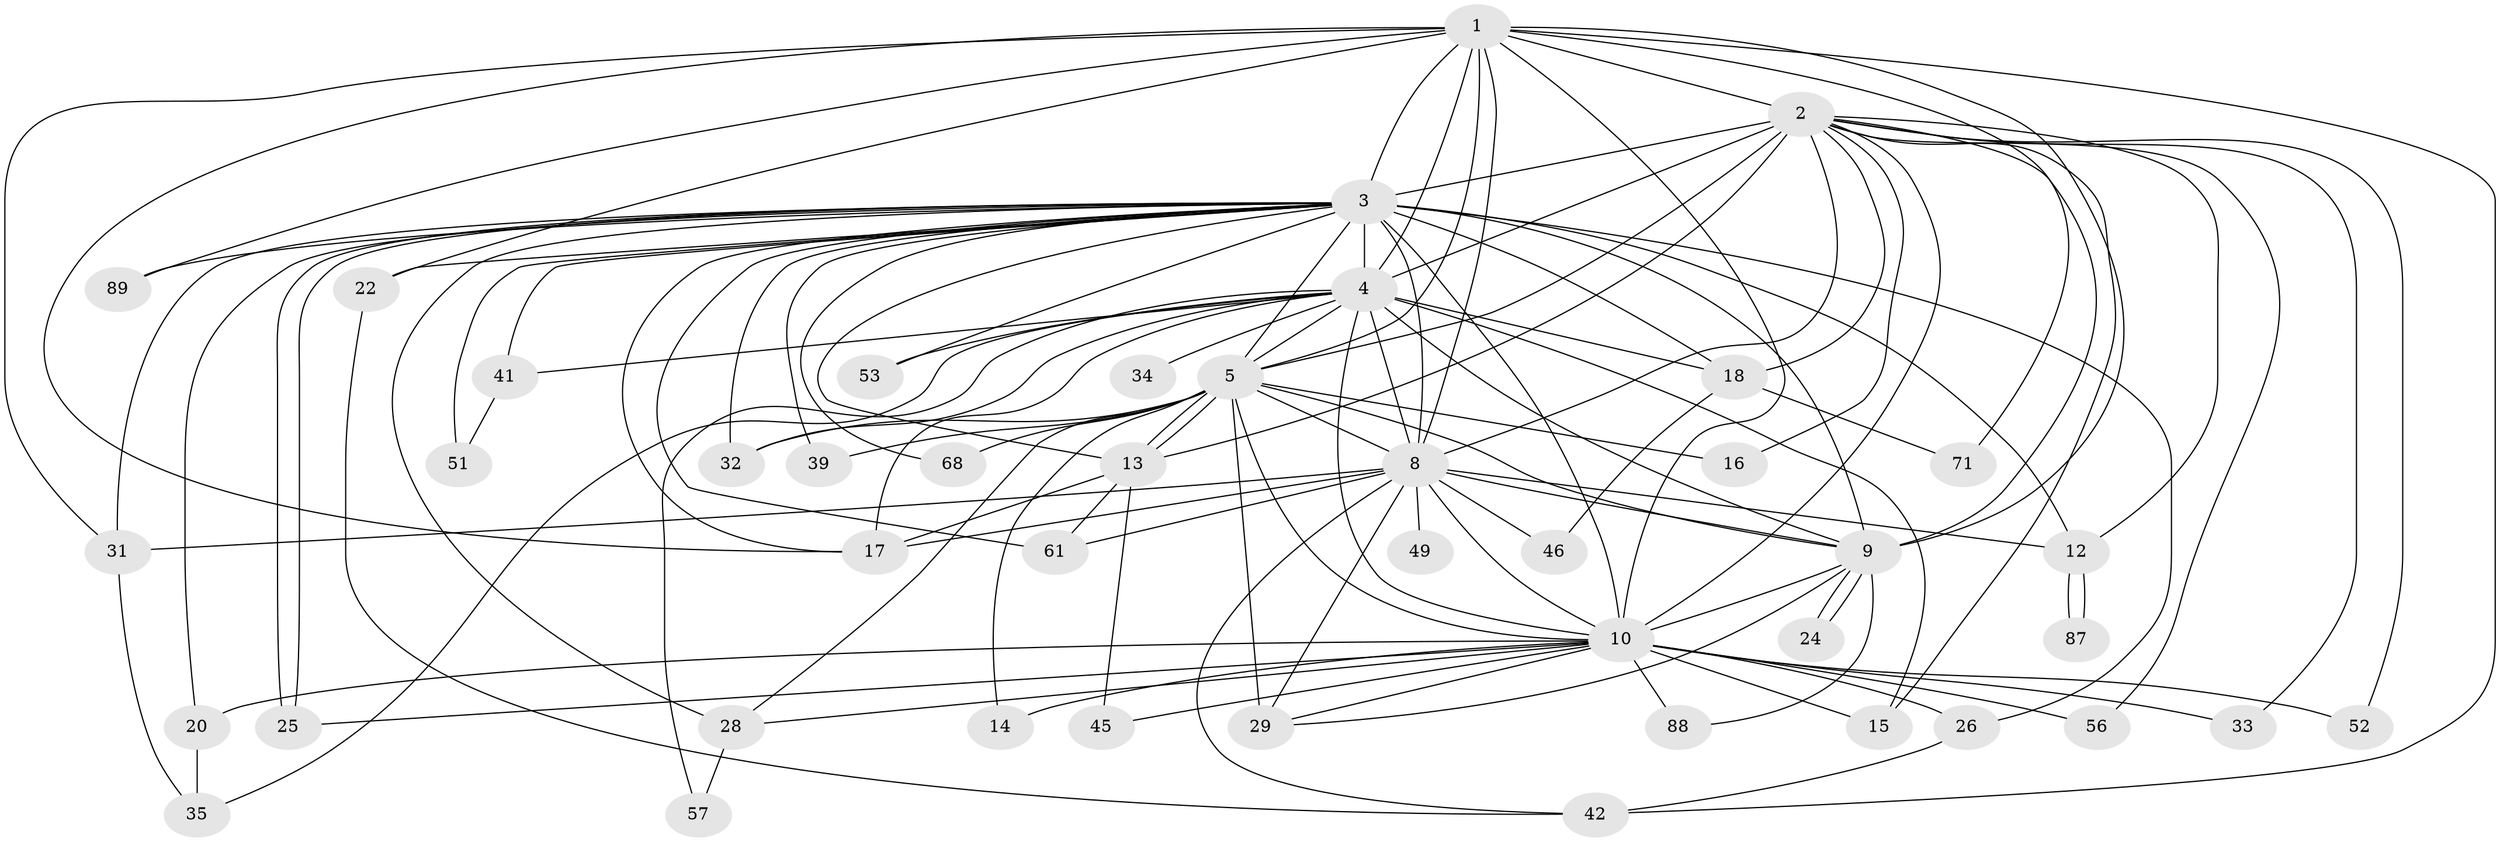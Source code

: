 // original degree distribution, {18: 0.033707865168539325, 21: 0.02247191011235955, 19: 0.011235955056179775, 20: 0.011235955056179775, 14: 0.011235955056179775, 15: 0.011235955056179775, 26: 0.011235955056179775, 8: 0.011235955056179775, 7: 0.02247191011235955, 2: 0.5617977528089888, 3: 0.15730337078651685, 5: 0.0449438202247191, 4: 0.0898876404494382}
// Generated by graph-tools (version 1.1) at 2025/17/03/04/25 18:17:22]
// undirected, 44 vertices, 116 edges
graph export_dot {
graph [start="1"]
  node [color=gray90,style=filled];
  1 [super="+44"];
  2 [super="+23+66+58+43+37+50"];
  3 [super="+69+6+85"];
  4 [super="+11+84+27+65+19"];
  5;
  8 [super="+21+48+36"];
  9;
  10;
  12;
  13 [super="+86+73+47+55"];
  14;
  15;
  16;
  17 [super="+63+59"];
  18;
  20;
  22 [super="+60"];
  24;
  25 [super="+70"];
  26;
  28 [super="+54"];
  29 [super="+74+40"];
  31 [super="+82"];
  32 [super="+62"];
  33;
  34;
  35 [super="+83"];
  39;
  41;
  42;
  45;
  46;
  49;
  51;
  52;
  53;
  56;
  57;
  61;
  68;
  71;
  87;
  88;
  89;
  1 -- 2 [weight=2];
  1 -- 3 [weight=3];
  1 -- 4;
  1 -- 5 [weight=2];
  1 -- 8 [weight=2];
  1 -- 9;
  1 -- 10;
  1 -- 17;
  1 -- 22;
  1 -- 42;
  1 -- 71;
  1 -- 89;
  1 -- 31;
  2 -- 3 [weight=4];
  2 -- 4 [weight=5];
  2 -- 5;
  2 -- 8;
  2 -- 9;
  2 -- 10 [weight=3];
  2 -- 15;
  2 -- 16;
  2 -- 33;
  2 -- 56;
  2 -- 13;
  2 -- 12;
  2 -- 18;
  2 -- 52;
  3 -- 4 [weight=5];
  3 -- 5 [weight=3];
  3 -- 8 [weight=3];
  3 -- 9 [weight=4];
  3 -- 10 [weight=4];
  3 -- 18;
  3 -- 22;
  3 -- 25;
  3 -- 25;
  3 -- 31;
  3 -- 32;
  3 -- 41;
  3 -- 89;
  3 -- 68;
  3 -- 12 [weight=2];
  3 -- 13;
  3 -- 17;
  3 -- 20;
  3 -- 26;
  3 -- 28 [weight=2];
  3 -- 39;
  3 -- 51;
  3 -- 53;
  3 -- 61;
  4 -- 5 [weight=2];
  4 -- 8;
  4 -- 9 [weight=2];
  4 -- 10 [weight=2];
  4 -- 32;
  4 -- 34 [weight=2];
  4 -- 35;
  4 -- 41;
  4 -- 57;
  4 -- 17;
  4 -- 18;
  4 -- 53;
  4 -- 15;
  5 -- 8;
  5 -- 9;
  5 -- 10;
  5 -- 13;
  5 -- 13;
  5 -- 14;
  5 -- 16;
  5 -- 28;
  5 -- 29;
  5 -- 39;
  5 -- 68;
  5 -- 32;
  8 -- 9;
  8 -- 10 [weight=2];
  8 -- 12 [weight=2];
  8 -- 29 [weight=2];
  8 -- 46;
  8 -- 61 [weight=2];
  8 -- 17;
  8 -- 31;
  8 -- 49;
  8 -- 42;
  9 -- 10;
  9 -- 24;
  9 -- 24;
  9 -- 88;
  9 -- 29;
  10 -- 14;
  10 -- 15;
  10 -- 20;
  10 -- 26;
  10 -- 28;
  10 -- 33;
  10 -- 45;
  10 -- 52;
  10 -- 56;
  10 -- 88;
  10 -- 29;
  10 -- 25;
  12 -- 87;
  12 -- 87;
  13 -- 45;
  13 -- 61;
  13 -- 17;
  18 -- 46;
  18 -- 71;
  20 -- 35;
  22 -- 42;
  26 -- 42;
  28 -- 57;
  31 -- 35;
  41 -- 51;
}
